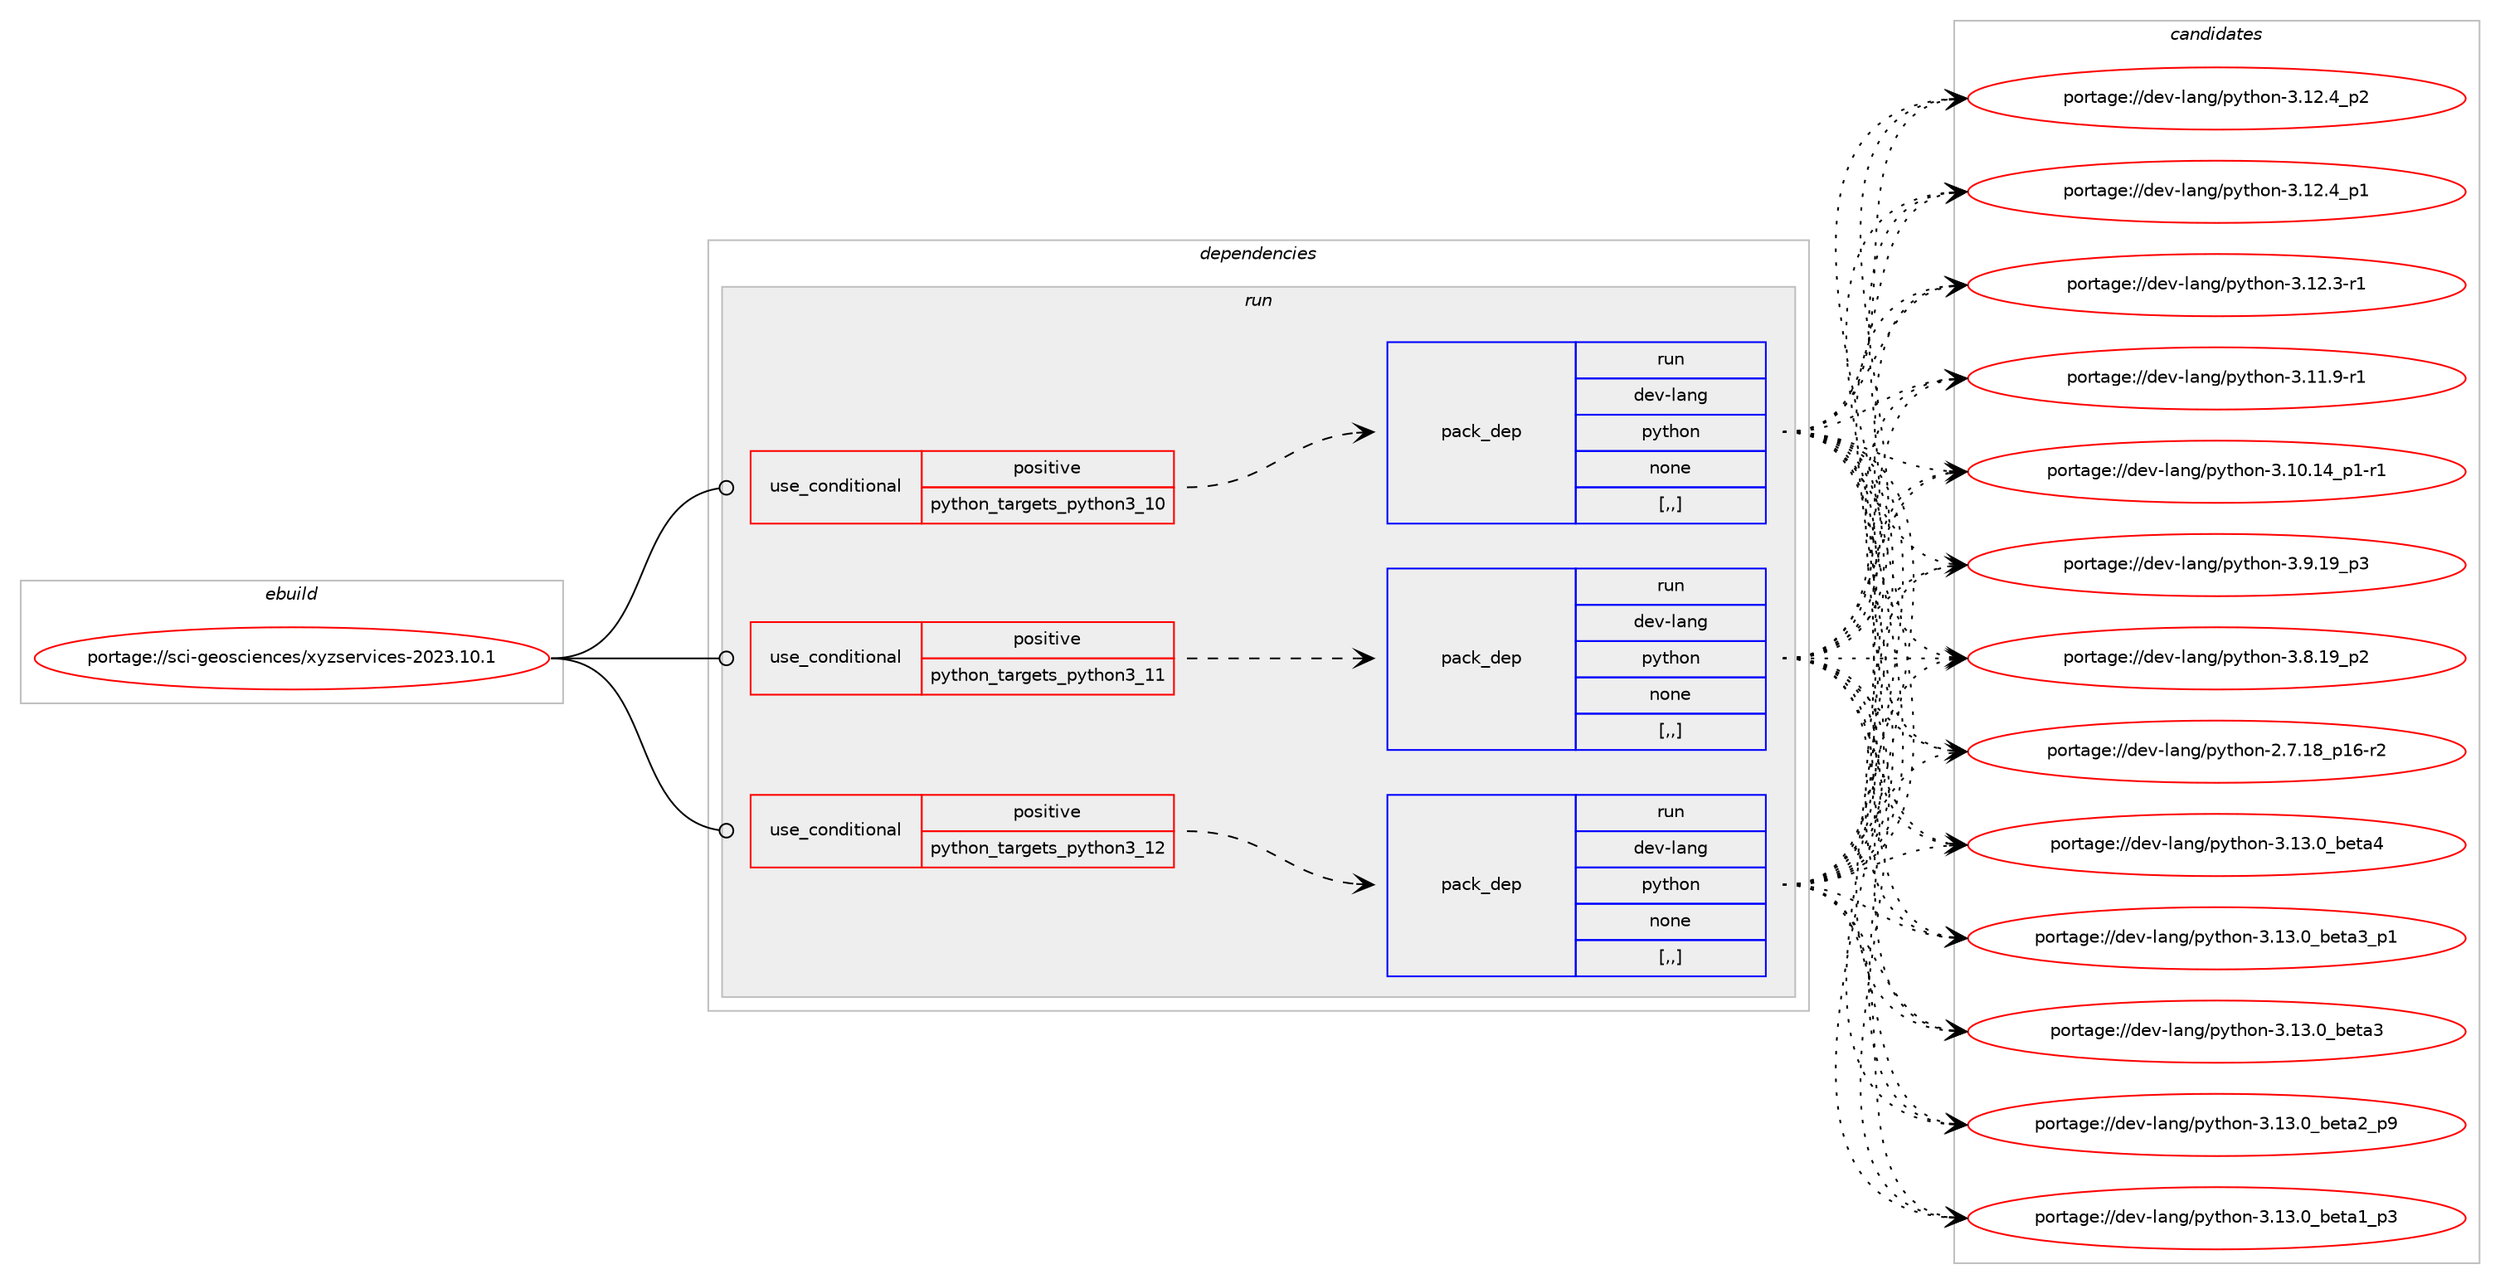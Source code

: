 digraph prolog {

# *************
# Graph options
# *************

newrank=true;
concentrate=true;
compound=true;
graph [rankdir=LR,fontname=Helvetica,fontsize=10,ranksep=1.5];#, ranksep=2.5, nodesep=0.2];
edge  [arrowhead=vee];
node  [fontname=Helvetica,fontsize=10];

# **********
# The ebuild
# **********

subgraph cluster_leftcol {
color=gray;
label=<<i>ebuild</i>>;
id [label="portage://sci-geosciences/xyzservices-2023.10.1", color=red, width=4, href="../sci-geosciences/xyzservices-2023.10.1.svg"];
}

# ****************
# The dependencies
# ****************

subgraph cluster_midcol {
color=gray;
label=<<i>dependencies</i>>;
subgraph cluster_compile {
fillcolor="#eeeeee";
style=filled;
label=<<i>compile</i>>;
}
subgraph cluster_compileandrun {
fillcolor="#eeeeee";
style=filled;
label=<<i>compile and run</i>>;
}
subgraph cluster_run {
fillcolor="#eeeeee";
style=filled;
label=<<i>run</i>>;
subgraph cond105458 {
dependency399601 [label=<<TABLE BORDER="0" CELLBORDER="1" CELLSPACING="0" CELLPADDING="4"><TR><TD ROWSPAN="3" CELLPADDING="10">use_conditional</TD></TR><TR><TD>positive</TD></TR><TR><TD>python_targets_python3_10</TD></TR></TABLE>>, shape=none, color=red];
subgraph pack291297 {
dependency399602 [label=<<TABLE BORDER="0" CELLBORDER="1" CELLSPACING="0" CELLPADDING="4" WIDTH="220"><TR><TD ROWSPAN="6" CELLPADDING="30">pack_dep</TD></TR><TR><TD WIDTH="110">run</TD></TR><TR><TD>dev-lang</TD></TR><TR><TD>python</TD></TR><TR><TD>none</TD></TR><TR><TD>[,,]</TD></TR></TABLE>>, shape=none, color=blue];
}
dependency399601:e -> dependency399602:w [weight=20,style="dashed",arrowhead="vee"];
}
id:e -> dependency399601:w [weight=20,style="solid",arrowhead="odot"];
subgraph cond105459 {
dependency399603 [label=<<TABLE BORDER="0" CELLBORDER="1" CELLSPACING="0" CELLPADDING="4"><TR><TD ROWSPAN="3" CELLPADDING="10">use_conditional</TD></TR><TR><TD>positive</TD></TR><TR><TD>python_targets_python3_11</TD></TR></TABLE>>, shape=none, color=red];
subgraph pack291298 {
dependency399604 [label=<<TABLE BORDER="0" CELLBORDER="1" CELLSPACING="0" CELLPADDING="4" WIDTH="220"><TR><TD ROWSPAN="6" CELLPADDING="30">pack_dep</TD></TR><TR><TD WIDTH="110">run</TD></TR><TR><TD>dev-lang</TD></TR><TR><TD>python</TD></TR><TR><TD>none</TD></TR><TR><TD>[,,]</TD></TR></TABLE>>, shape=none, color=blue];
}
dependency399603:e -> dependency399604:w [weight=20,style="dashed",arrowhead="vee"];
}
id:e -> dependency399603:w [weight=20,style="solid",arrowhead="odot"];
subgraph cond105460 {
dependency399605 [label=<<TABLE BORDER="0" CELLBORDER="1" CELLSPACING="0" CELLPADDING="4"><TR><TD ROWSPAN="3" CELLPADDING="10">use_conditional</TD></TR><TR><TD>positive</TD></TR><TR><TD>python_targets_python3_12</TD></TR></TABLE>>, shape=none, color=red];
subgraph pack291299 {
dependency399606 [label=<<TABLE BORDER="0" CELLBORDER="1" CELLSPACING="0" CELLPADDING="4" WIDTH="220"><TR><TD ROWSPAN="6" CELLPADDING="30">pack_dep</TD></TR><TR><TD WIDTH="110">run</TD></TR><TR><TD>dev-lang</TD></TR><TR><TD>python</TD></TR><TR><TD>none</TD></TR><TR><TD>[,,]</TD></TR></TABLE>>, shape=none, color=blue];
}
dependency399605:e -> dependency399606:w [weight=20,style="dashed",arrowhead="vee"];
}
id:e -> dependency399605:w [weight=20,style="solid",arrowhead="odot"];
}
}

# **************
# The candidates
# **************

subgraph cluster_choices {
rank=same;
color=gray;
label=<<i>candidates</i>>;

subgraph choice291297 {
color=black;
nodesep=1;
choice1001011184510897110103471121211161041111104551464951464895981011169752 [label="portage://dev-lang/python-3.13.0_beta4", color=red, width=4,href="../dev-lang/python-3.13.0_beta4.svg"];
choice10010111845108971101034711212111610411111045514649514648959810111697519511249 [label="portage://dev-lang/python-3.13.0_beta3_p1", color=red, width=4,href="../dev-lang/python-3.13.0_beta3_p1.svg"];
choice1001011184510897110103471121211161041111104551464951464895981011169751 [label="portage://dev-lang/python-3.13.0_beta3", color=red, width=4,href="../dev-lang/python-3.13.0_beta3.svg"];
choice10010111845108971101034711212111610411111045514649514648959810111697509511257 [label="portage://dev-lang/python-3.13.0_beta2_p9", color=red, width=4,href="../dev-lang/python-3.13.0_beta2_p9.svg"];
choice10010111845108971101034711212111610411111045514649514648959810111697499511251 [label="portage://dev-lang/python-3.13.0_beta1_p3", color=red, width=4,href="../dev-lang/python-3.13.0_beta1_p3.svg"];
choice100101118451089711010347112121116104111110455146495046529511250 [label="portage://dev-lang/python-3.12.4_p2", color=red, width=4,href="../dev-lang/python-3.12.4_p2.svg"];
choice100101118451089711010347112121116104111110455146495046529511249 [label="portage://dev-lang/python-3.12.4_p1", color=red, width=4,href="../dev-lang/python-3.12.4_p1.svg"];
choice100101118451089711010347112121116104111110455146495046514511449 [label="portage://dev-lang/python-3.12.3-r1", color=red, width=4,href="../dev-lang/python-3.12.3-r1.svg"];
choice100101118451089711010347112121116104111110455146494946574511449 [label="portage://dev-lang/python-3.11.9-r1", color=red, width=4,href="../dev-lang/python-3.11.9-r1.svg"];
choice100101118451089711010347112121116104111110455146494846495295112494511449 [label="portage://dev-lang/python-3.10.14_p1-r1", color=red, width=4,href="../dev-lang/python-3.10.14_p1-r1.svg"];
choice100101118451089711010347112121116104111110455146574649579511251 [label="portage://dev-lang/python-3.9.19_p3", color=red, width=4,href="../dev-lang/python-3.9.19_p3.svg"];
choice100101118451089711010347112121116104111110455146564649579511250 [label="portage://dev-lang/python-3.8.19_p2", color=red, width=4,href="../dev-lang/python-3.8.19_p2.svg"];
choice100101118451089711010347112121116104111110455046554649569511249544511450 [label="portage://dev-lang/python-2.7.18_p16-r2", color=red, width=4,href="../dev-lang/python-2.7.18_p16-r2.svg"];
dependency399602:e -> choice1001011184510897110103471121211161041111104551464951464895981011169752:w [style=dotted,weight="100"];
dependency399602:e -> choice10010111845108971101034711212111610411111045514649514648959810111697519511249:w [style=dotted,weight="100"];
dependency399602:e -> choice1001011184510897110103471121211161041111104551464951464895981011169751:w [style=dotted,weight="100"];
dependency399602:e -> choice10010111845108971101034711212111610411111045514649514648959810111697509511257:w [style=dotted,weight="100"];
dependency399602:e -> choice10010111845108971101034711212111610411111045514649514648959810111697499511251:w [style=dotted,weight="100"];
dependency399602:e -> choice100101118451089711010347112121116104111110455146495046529511250:w [style=dotted,weight="100"];
dependency399602:e -> choice100101118451089711010347112121116104111110455146495046529511249:w [style=dotted,weight="100"];
dependency399602:e -> choice100101118451089711010347112121116104111110455146495046514511449:w [style=dotted,weight="100"];
dependency399602:e -> choice100101118451089711010347112121116104111110455146494946574511449:w [style=dotted,weight="100"];
dependency399602:e -> choice100101118451089711010347112121116104111110455146494846495295112494511449:w [style=dotted,weight="100"];
dependency399602:e -> choice100101118451089711010347112121116104111110455146574649579511251:w [style=dotted,weight="100"];
dependency399602:e -> choice100101118451089711010347112121116104111110455146564649579511250:w [style=dotted,weight="100"];
dependency399602:e -> choice100101118451089711010347112121116104111110455046554649569511249544511450:w [style=dotted,weight="100"];
}
subgraph choice291298 {
color=black;
nodesep=1;
choice1001011184510897110103471121211161041111104551464951464895981011169752 [label="portage://dev-lang/python-3.13.0_beta4", color=red, width=4,href="../dev-lang/python-3.13.0_beta4.svg"];
choice10010111845108971101034711212111610411111045514649514648959810111697519511249 [label="portage://dev-lang/python-3.13.0_beta3_p1", color=red, width=4,href="../dev-lang/python-3.13.0_beta3_p1.svg"];
choice1001011184510897110103471121211161041111104551464951464895981011169751 [label="portage://dev-lang/python-3.13.0_beta3", color=red, width=4,href="../dev-lang/python-3.13.0_beta3.svg"];
choice10010111845108971101034711212111610411111045514649514648959810111697509511257 [label="portage://dev-lang/python-3.13.0_beta2_p9", color=red, width=4,href="../dev-lang/python-3.13.0_beta2_p9.svg"];
choice10010111845108971101034711212111610411111045514649514648959810111697499511251 [label="portage://dev-lang/python-3.13.0_beta1_p3", color=red, width=4,href="../dev-lang/python-3.13.0_beta1_p3.svg"];
choice100101118451089711010347112121116104111110455146495046529511250 [label="portage://dev-lang/python-3.12.4_p2", color=red, width=4,href="../dev-lang/python-3.12.4_p2.svg"];
choice100101118451089711010347112121116104111110455146495046529511249 [label="portage://dev-lang/python-3.12.4_p1", color=red, width=4,href="../dev-lang/python-3.12.4_p1.svg"];
choice100101118451089711010347112121116104111110455146495046514511449 [label="portage://dev-lang/python-3.12.3-r1", color=red, width=4,href="../dev-lang/python-3.12.3-r1.svg"];
choice100101118451089711010347112121116104111110455146494946574511449 [label="portage://dev-lang/python-3.11.9-r1", color=red, width=4,href="../dev-lang/python-3.11.9-r1.svg"];
choice100101118451089711010347112121116104111110455146494846495295112494511449 [label="portage://dev-lang/python-3.10.14_p1-r1", color=red, width=4,href="../dev-lang/python-3.10.14_p1-r1.svg"];
choice100101118451089711010347112121116104111110455146574649579511251 [label="portage://dev-lang/python-3.9.19_p3", color=red, width=4,href="../dev-lang/python-3.9.19_p3.svg"];
choice100101118451089711010347112121116104111110455146564649579511250 [label="portage://dev-lang/python-3.8.19_p2", color=red, width=4,href="../dev-lang/python-3.8.19_p2.svg"];
choice100101118451089711010347112121116104111110455046554649569511249544511450 [label="portage://dev-lang/python-2.7.18_p16-r2", color=red, width=4,href="../dev-lang/python-2.7.18_p16-r2.svg"];
dependency399604:e -> choice1001011184510897110103471121211161041111104551464951464895981011169752:w [style=dotted,weight="100"];
dependency399604:e -> choice10010111845108971101034711212111610411111045514649514648959810111697519511249:w [style=dotted,weight="100"];
dependency399604:e -> choice1001011184510897110103471121211161041111104551464951464895981011169751:w [style=dotted,weight="100"];
dependency399604:e -> choice10010111845108971101034711212111610411111045514649514648959810111697509511257:w [style=dotted,weight="100"];
dependency399604:e -> choice10010111845108971101034711212111610411111045514649514648959810111697499511251:w [style=dotted,weight="100"];
dependency399604:e -> choice100101118451089711010347112121116104111110455146495046529511250:w [style=dotted,weight="100"];
dependency399604:e -> choice100101118451089711010347112121116104111110455146495046529511249:w [style=dotted,weight="100"];
dependency399604:e -> choice100101118451089711010347112121116104111110455146495046514511449:w [style=dotted,weight="100"];
dependency399604:e -> choice100101118451089711010347112121116104111110455146494946574511449:w [style=dotted,weight="100"];
dependency399604:e -> choice100101118451089711010347112121116104111110455146494846495295112494511449:w [style=dotted,weight="100"];
dependency399604:e -> choice100101118451089711010347112121116104111110455146574649579511251:w [style=dotted,weight="100"];
dependency399604:e -> choice100101118451089711010347112121116104111110455146564649579511250:w [style=dotted,weight="100"];
dependency399604:e -> choice100101118451089711010347112121116104111110455046554649569511249544511450:w [style=dotted,weight="100"];
}
subgraph choice291299 {
color=black;
nodesep=1;
choice1001011184510897110103471121211161041111104551464951464895981011169752 [label="portage://dev-lang/python-3.13.0_beta4", color=red, width=4,href="../dev-lang/python-3.13.0_beta4.svg"];
choice10010111845108971101034711212111610411111045514649514648959810111697519511249 [label="portage://dev-lang/python-3.13.0_beta3_p1", color=red, width=4,href="../dev-lang/python-3.13.0_beta3_p1.svg"];
choice1001011184510897110103471121211161041111104551464951464895981011169751 [label="portage://dev-lang/python-3.13.0_beta3", color=red, width=4,href="../dev-lang/python-3.13.0_beta3.svg"];
choice10010111845108971101034711212111610411111045514649514648959810111697509511257 [label="portage://dev-lang/python-3.13.0_beta2_p9", color=red, width=4,href="../dev-lang/python-3.13.0_beta2_p9.svg"];
choice10010111845108971101034711212111610411111045514649514648959810111697499511251 [label="portage://dev-lang/python-3.13.0_beta1_p3", color=red, width=4,href="../dev-lang/python-3.13.0_beta1_p3.svg"];
choice100101118451089711010347112121116104111110455146495046529511250 [label="portage://dev-lang/python-3.12.4_p2", color=red, width=4,href="../dev-lang/python-3.12.4_p2.svg"];
choice100101118451089711010347112121116104111110455146495046529511249 [label="portage://dev-lang/python-3.12.4_p1", color=red, width=4,href="../dev-lang/python-3.12.4_p1.svg"];
choice100101118451089711010347112121116104111110455146495046514511449 [label="portage://dev-lang/python-3.12.3-r1", color=red, width=4,href="../dev-lang/python-3.12.3-r1.svg"];
choice100101118451089711010347112121116104111110455146494946574511449 [label="portage://dev-lang/python-3.11.9-r1", color=red, width=4,href="../dev-lang/python-3.11.9-r1.svg"];
choice100101118451089711010347112121116104111110455146494846495295112494511449 [label="portage://dev-lang/python-3.10.14_p1-r1", color=red, width=4,href="../dev-lang/python-3.10.14_p1-r1.svg"];
choice100101118451089711010347112121116104111110455146574649579511251 [label="portage://dev-lang/python-3.9.19_p3", color=red, width=4,href="../dev-lang/python-3.9.19_p3.svg"];
choice100101118451089711010347112121116104111110455146564649579511250 [label="portage://dev-lang/python-3.8.19_p2", color=red, width=4,href="../dev-lang/python-3.8.19_p2.svg"];
choice100101118451089711010347112121116104111110455046554649569511249544511450 [label="portage://dev-lang/python-2.7.18_p16-r2", color=red, width=4,href="../dev-lang/python-2.7.18_p16-r2.svg"];
dependency399606:e -> choice1001011184510897110103471121211161041111104551464951464895981011169752:w [style=dotted,weight="100"];
dependency399606:e -> choice10010111845108971101034711212111610411111045514649514648959810111697519511249:w [style=dotted,weight="100"];
dependency399606:e -> choice1001011184510897110103471121211161041111104551464951464895981011169751:w [style=dotted,weight="100"];
dependency399606:e -> choice10010111845108971101034711212111610411111045514649514648959810111697509511257:w [style=dotted,weight="100"];
dependency399606:e -> choice10010111845108971101034711212111610411111045514649514648959810111697499511251:w [style=dotted,weight="100"];
dependency399606:e -> choice100101118451089711010347112121116104111110455146495046529511250:w [style=dotted,weight="100"];
dependency399606:e -> choice100101118451089711010347112121116104111110455146495046529511249:w [style=dotted,weight="100"];
dependency399606:e -> choice100101118451089711010347112121116104111110455146495046514511449:w [style=dotted,weight="100"];
dependency399606:e -> choice100101118451089711010347112121116104111110455146494946574511449:w [style=dotted,weight="100"];
dependency399606:e -> choice100101118451089711010347112121116104111110455146494846495295112494511449:w [style=dotted,weight="100"];
dependency399606:e -> choice100101118451089711010347112121116104111110455146574649579511251:w [style=dotted,weight="100"];
dependency399606:e -> choice100101118451089711010347112121116104111110455146564649579511250:w [style=dotted,weight="100"];
dependency399606:e -> choice100101118451089711010347112121116104111110455046554649569511249544511450:w [style=dotted,weight="100"];
}
}

}
